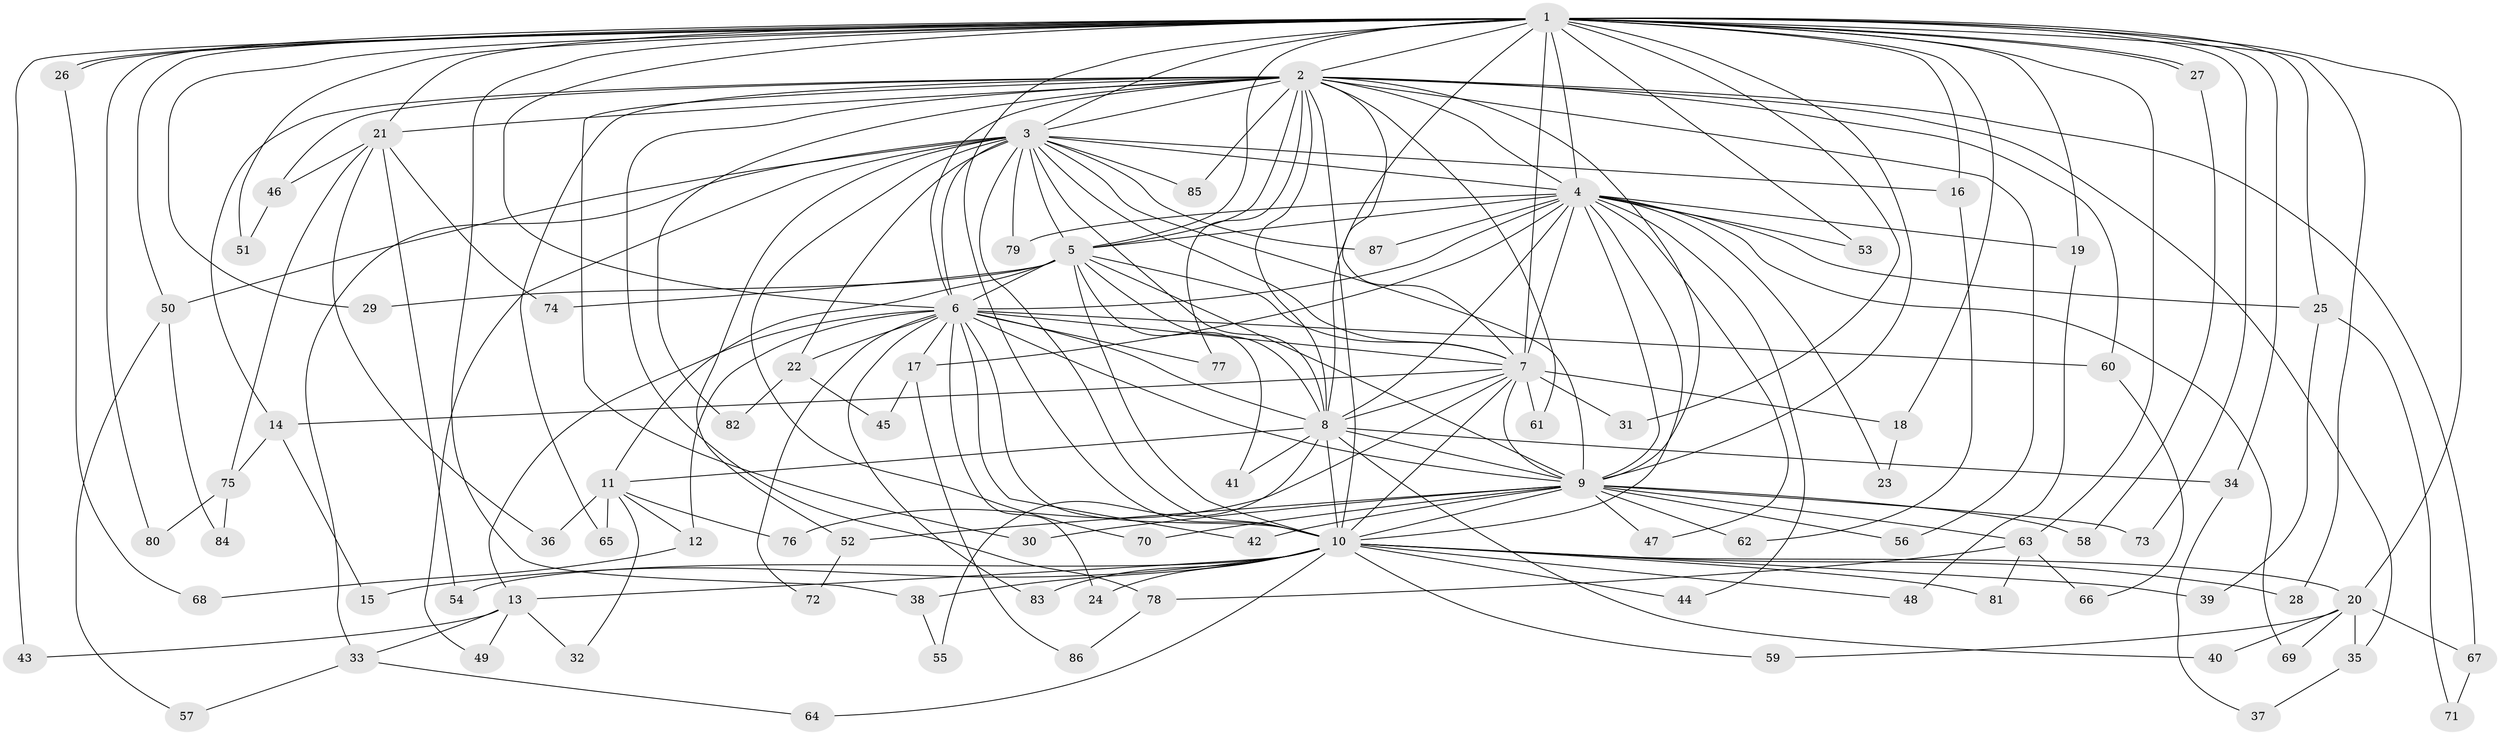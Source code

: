 // coarse degree distribution, {28: 0.029850746268656716, 30: 0.014925373134328358, 15: 0.014925373134328358, 19: 0.014925373134328358, 11: 0.029850746268656716, 7: 0.029850746268656716, 6: 0.014925373134328358, 4: 0.08955223880597014, 3: 0.16417910447761194, 8: 0.014925373134328358, 2: 0.5373134328358209, 1: 0.029850746268656716, 5: 0.014925373134328358}
// Generated by graph-tools (version 1.1) at 2025/23/03/03/25 07:23:38]
// undirected, 87 vertices, 199 edges
graph export_dot {
graph [start="1"]
  node [color=gray90,style=filled];
  1;
  2;
  3;
  4;
  5;
  6;
  7;
  8;
  9;
  10;
  11;
  12;
  13;
  14;
  15;
  16;
  17;
  18;
  19;
  20;
  21;
  22;
  23;
  24;
  25;
  26;
  27;
  28;
  29;
  30;
  31;
  32;
  33;
  34;
  35;
  36;
  37;
  38;
  39;
  40;
  41;
  42;
  43;
  44;
  45;
  46;
  47;
  48;
  49;
  50;
  51;
  52;
  53;
  54;
  55;
  56;
  57;
  58;
  59;
  60;
  61;
  62;
  63;
  64;
  65;
  66;
  67;
  68;
  69;
  70;
  71;
  72;
  73;
  74;
  75;
  76;
  77;
  78;
  79;
  80;
  81;
  82;
  83;
  84;
  85;
  86;
  87;
  1 -- 2;
  1 -- 3;
  1 -- 4;
  1 -- 5;
  1 -- 6;
  1 -- 7;
  1 -- 8;
  1 -- 9;
  1 -- 10;
  1 -- 16;
  1 -- 18;
  1 -- 19;
  1 -- 20;
  1 -- 21;
  1 -- 25;
  1 -- 26;
  1 -- 26;
  1 -- 27;
  1 -- 27;
  1 -- 28;
  1 -- 29;
  1 -- 31;
  1 -- 34;
  1 -- 38;
  1 -- 43;
  1 -- 50;
  1 -- 51;
  1 -- 53;
  1 -- 63;
  1 -- 73;
  1 -- 80;
  2 -- 3;
  2 -- 4;
  2 -- 5;
  2 -- 6;
  2 -- 7;
  2 -- 8;
  2 -- 9;
  2 -- 10;
  2 -- 14;
  2 -- 21;
  2 -- 30;
  2 -- 35;
  2 -- 46;
  2 -- 56;
  2 -- 60;
  2 -- 61;
  2 -- 65;
  2 -- 67;
  2 -- 77;
  2 -- 78;
  2 -- 82;
  2 -- 85;
  3 -- 4;
  3 -- 5;
  3 -- 6;
  3 -- 7;
  3 -- 8;
  3 -- 9;
  3 -- 10;
  3 -- 16;
  3 -- 22;
  3 -- 33;
  3 -- 49;
  3 -- 50;
  3 -- 52;
  3 -- 70;
  3 -- 79;
  3 -- 85;
  3 -- 87;
  4 -- 5;
  4 -- 6;
  4 -- 7;
  4 -- 8;
  4 -- 9;
  4 -- 10;
  4 -- 17;
  4 -- 19;
  4 -- 23;
  4 -- 25;
  4 -- 44;
  4 -- 47;
  4 -- 53;
  4 -- 69;
  4 -- 79;
  4 -- 87;
  5 -- 6;
  5 -- 7;
  5 -- 8;
  5 -- 9;
  5 -- 10;
  5 -- 11;
  5 -- 29;
  5 -- 41;
  5 -- 74;
  6 -- 7;
  6 -- 8;
  6 -- 9;
  6 -- 10;
  6 -- 12;
  6 -- 13;
  6 -- 17;
  6 -- 22;
  6 -- 24;
  6 -- 42;
  6 -- 60;
  6 -- 72;
  6 -- 77;
  6 -- 83;
  7 -- 8;
  7 -- 9;
  7 -- 10;
  7 -- 14;
  7 -- 18;
  7 -- 31;
  7 -- 61;
  7 -- 76;
  8 -- 9;
  8 -- 10;
  8 -- 11;
  8 -- 34;
  8 -- 40;
  8 -- 41;
  8 -- 55;
  9 -- 10;
  9 -- 30;
  9 -- 42;
  9 -- 47;
  9 -- 52;
  9 -- 56;
  9 -- 58;
  9 -- 62;
  9 -- 63;
  9 -- 70;
  9 -- 73;
  10 -- 13;
  10 -- 15;
  10 -- 20;
  10 -- 24;
  10 -- 28;
  10 -- 38;
  10 -- 39;
  10 -- 44;
  10 -- 48;
  10 -- 54;
  10 -- 59;
  10 -- 64;
  10 -- 81;
  10 -- 83;
  11 -- 12;
  11 -- 32;
  11 -- 36;
  11 -- 65;
  11 -- 76;
  12 -- 68;
  13 -- 32;
  13 -- 33;
  13 -- 43;
  13 -- 49;
  14 -- 15;
  14 -- 75;
  16 -- 62;
  17 -- 45;
  17 -- 86;
  18 -- 23;
  19 -- 48;
  20 -- 35;
  20 -- 40;
  20 -- 59;
  20 -- 67;
  20 -- 69;
  21 -- 36;
  21 -- 46;
  21 -- 54;
  21 -- 74;
  21 -- 75;
  22 -- 45;
  22 -- 82;
  25 -- 39;
  25 -- 71;
  26 -- 68;
  27 -- 58;
  33 -- 57;
  33 -- 64;
  34 -- 37;
  35 -- 37;
  38 -- 55;
  46 -- 51;
  50 -- 57;
  50 -- 84;
  52 -- 72;
  60 -- 66;
  63 -- 66;
  63 -- 78;
  63 -- 81;
  67 -- 71;
  75 -- 80;
  75 -- 84;
  78 -- 86;
}
